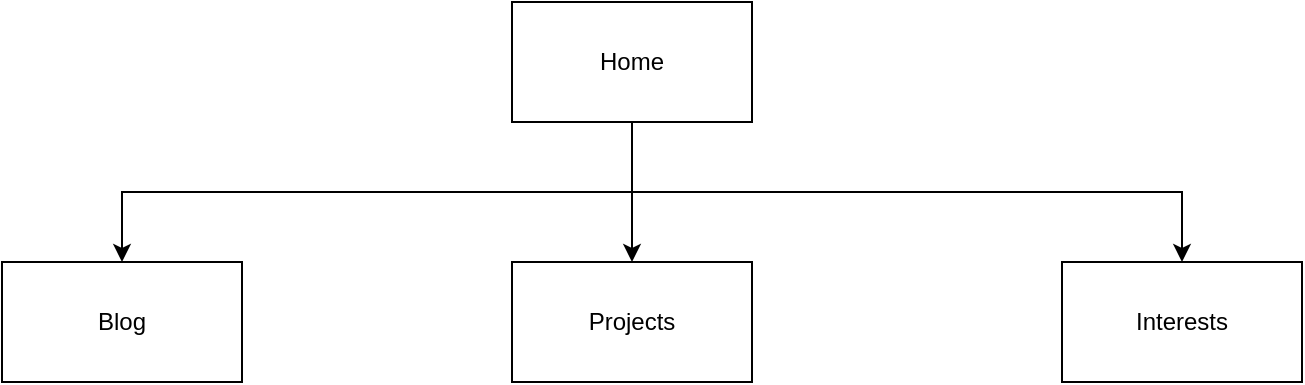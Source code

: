 <mxfile version="16.6.1" type="device"><diagram id="8QbDzcuHwVBSMyvAQUXG" name="Page-1"><mxGraphModel dx="1422" dy="752" grid="1" gridSize="10" guides="1" tooltips="1" connect="1" arrows="1" fold="1" page="1" pageScale="1" pageWidth="850" pageHeight="1100" math="0" shadow="0"><root><mxCell id="0"/><mxCell id="1" parent="0"/><mxCell id="dbDzKSmLYd4ah7bdUNlo-5" value="" style="edgeStyle=orthogonalEdgeStyle;rounded=0;orthogonalLoop=1;jettySize=auto;html=1;" edge="1" parent="1" source="dbDzKSmLYd4ah7bdUNlo-1" target="dbDzKSmLYd4ah7bdUNlo-3"><mxGeometry relative="1" as="geometry"/></mxCell><mxCell id="dbDzKSmLYd4ah7bdUNlo-8" style="edgeStyle=orthogonalEdgeStyle;rounded=0;orthogonalLoop=1;jettySize=auto;html=1;exitX=0.5;exitY=1;exitDx=0;exitDy=0;entryX=0.5;entryY=0;entryDx=0;entryDy=0;" edge="1" parent="1" source="dbDzKSmLYd4ah7bdUNlo-1" target="dbDzKSmLYd4ah7bdUNlo-4"><mxGeometry relative="1" as="geometry"/></mxCell><mxCell id="dbDzKSmLYd4ah7bdUNlo-9" style="edgeStyle=orthogonalEdgeStyle;rounded=0;orthogonalLoop=1;jettySize=auto;html=1;exitX=0.5;exitY=1;exitDx=0;exitDy=0;" edge="1" parent="1" source="dbDzKSmLYd4ah7bdUNlo-1" target="dbDzKSmLYd4ah7bdUNlo-2"><mxGeometry relative="1" as="geometry"/></mxCell><mxCell id="dbDzKSmLYd4ah7bdUNlo-1" value="Home" style="rounded=0;whiteSpace=wrap;html=1;" vertex="1" parent="1"><mxGeometry x="365" y="240" width="120" height="60" as="geometry"/></mxCell><mxCell id="dbDzKSmLYd4ah7bdUNlo-2" value="Blog" style="whiteSpace=wrap;html=1;" vertex="1" parent="1"><mxGeometry x="110" y="370" width="120" height="60" as="geometry"/></mxCell><mxCell id="dbDzKSmLYd4ah7bdUNlo-3" value="Projects" style="whiteSpace=wrap;html=1;" vertex="1" parent="1"><mxGeometry x="365" y="370" width="120" height="60" as="geometry"/></mxCell><mxCell id="dbDzKSmLYd4ah7bdUNlo-4" value="Interests" style="whiteSpace=wrap;html=1;" vertex="1" parent="1"><mxGeometry x="640" y="370" width="120" height="60" as="geometry"/></mxCell></root></mxGraphModel></diagram></mxfile>